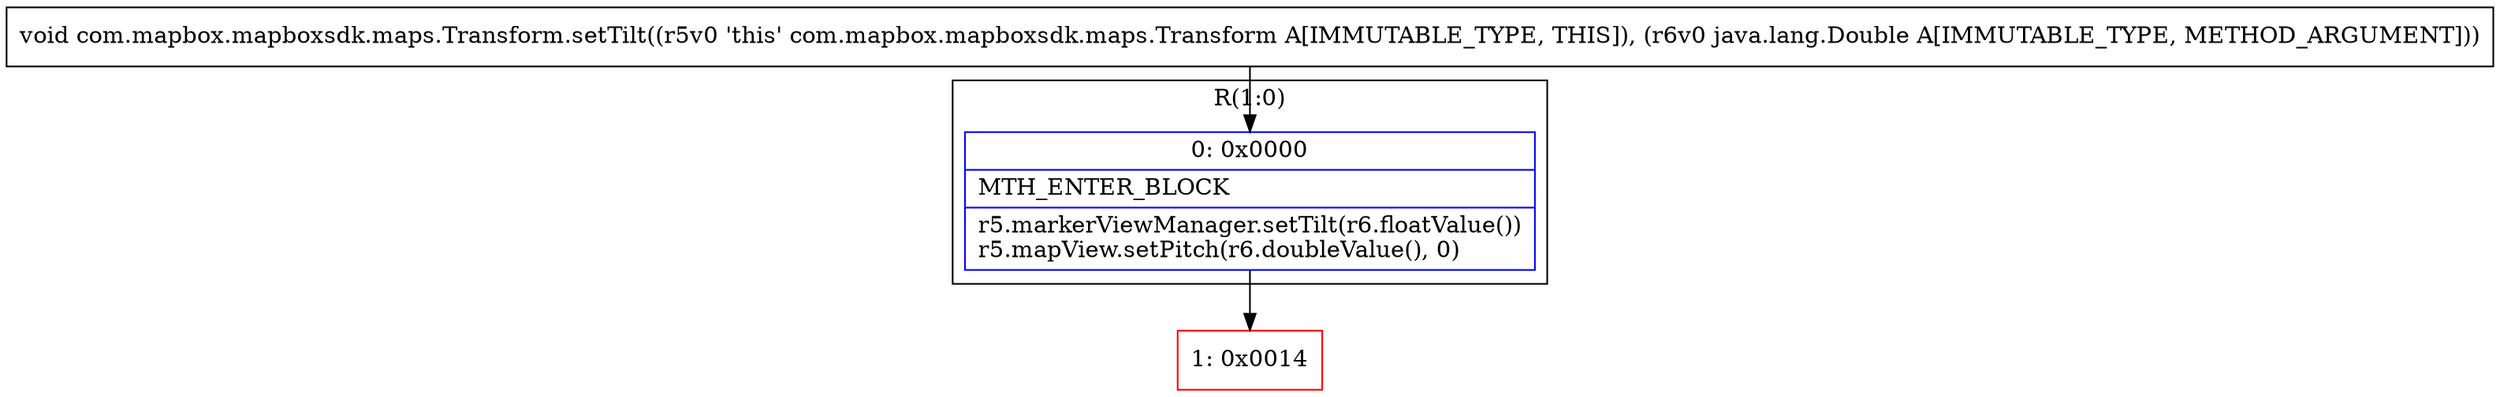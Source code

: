 digraph "CFG forcom.mapbox.mapboxsdk.maps.Transform.setTilt(Ljava\/lang\/Double;)V" {
subgraph cluster_Region_1983965455 {
label = "R(1:0)";
node [shape=record,color=blue];
Node_0 [shape=record,label="{0\:\ 0x0000|MTH_ENTER_BLOCK\l|r5.markerViewManager.setTilt(r6.floatValue())\lr5.mapView.setPitch(r6.doubleValue(), 0)\l}"];
}
Node_1 [shape=record,color=red,label="{1\:\ 0x0014}"];
MethodNode[shape=record,label="{void com.mapbox.mapboxsdk.maps.Transform.setTilt((r5v0 'this' com.mapbox.mapboxsdk.maps.Transform A[IMMUTABLE_TYPE, THIS]), (r6v0 java.lang.Double A[IMMUTABLE_TYPE, METHOD_ARGUMENT])) }"];
MethodNode -> Node_0;
Node_0 -> Node_1;
}

